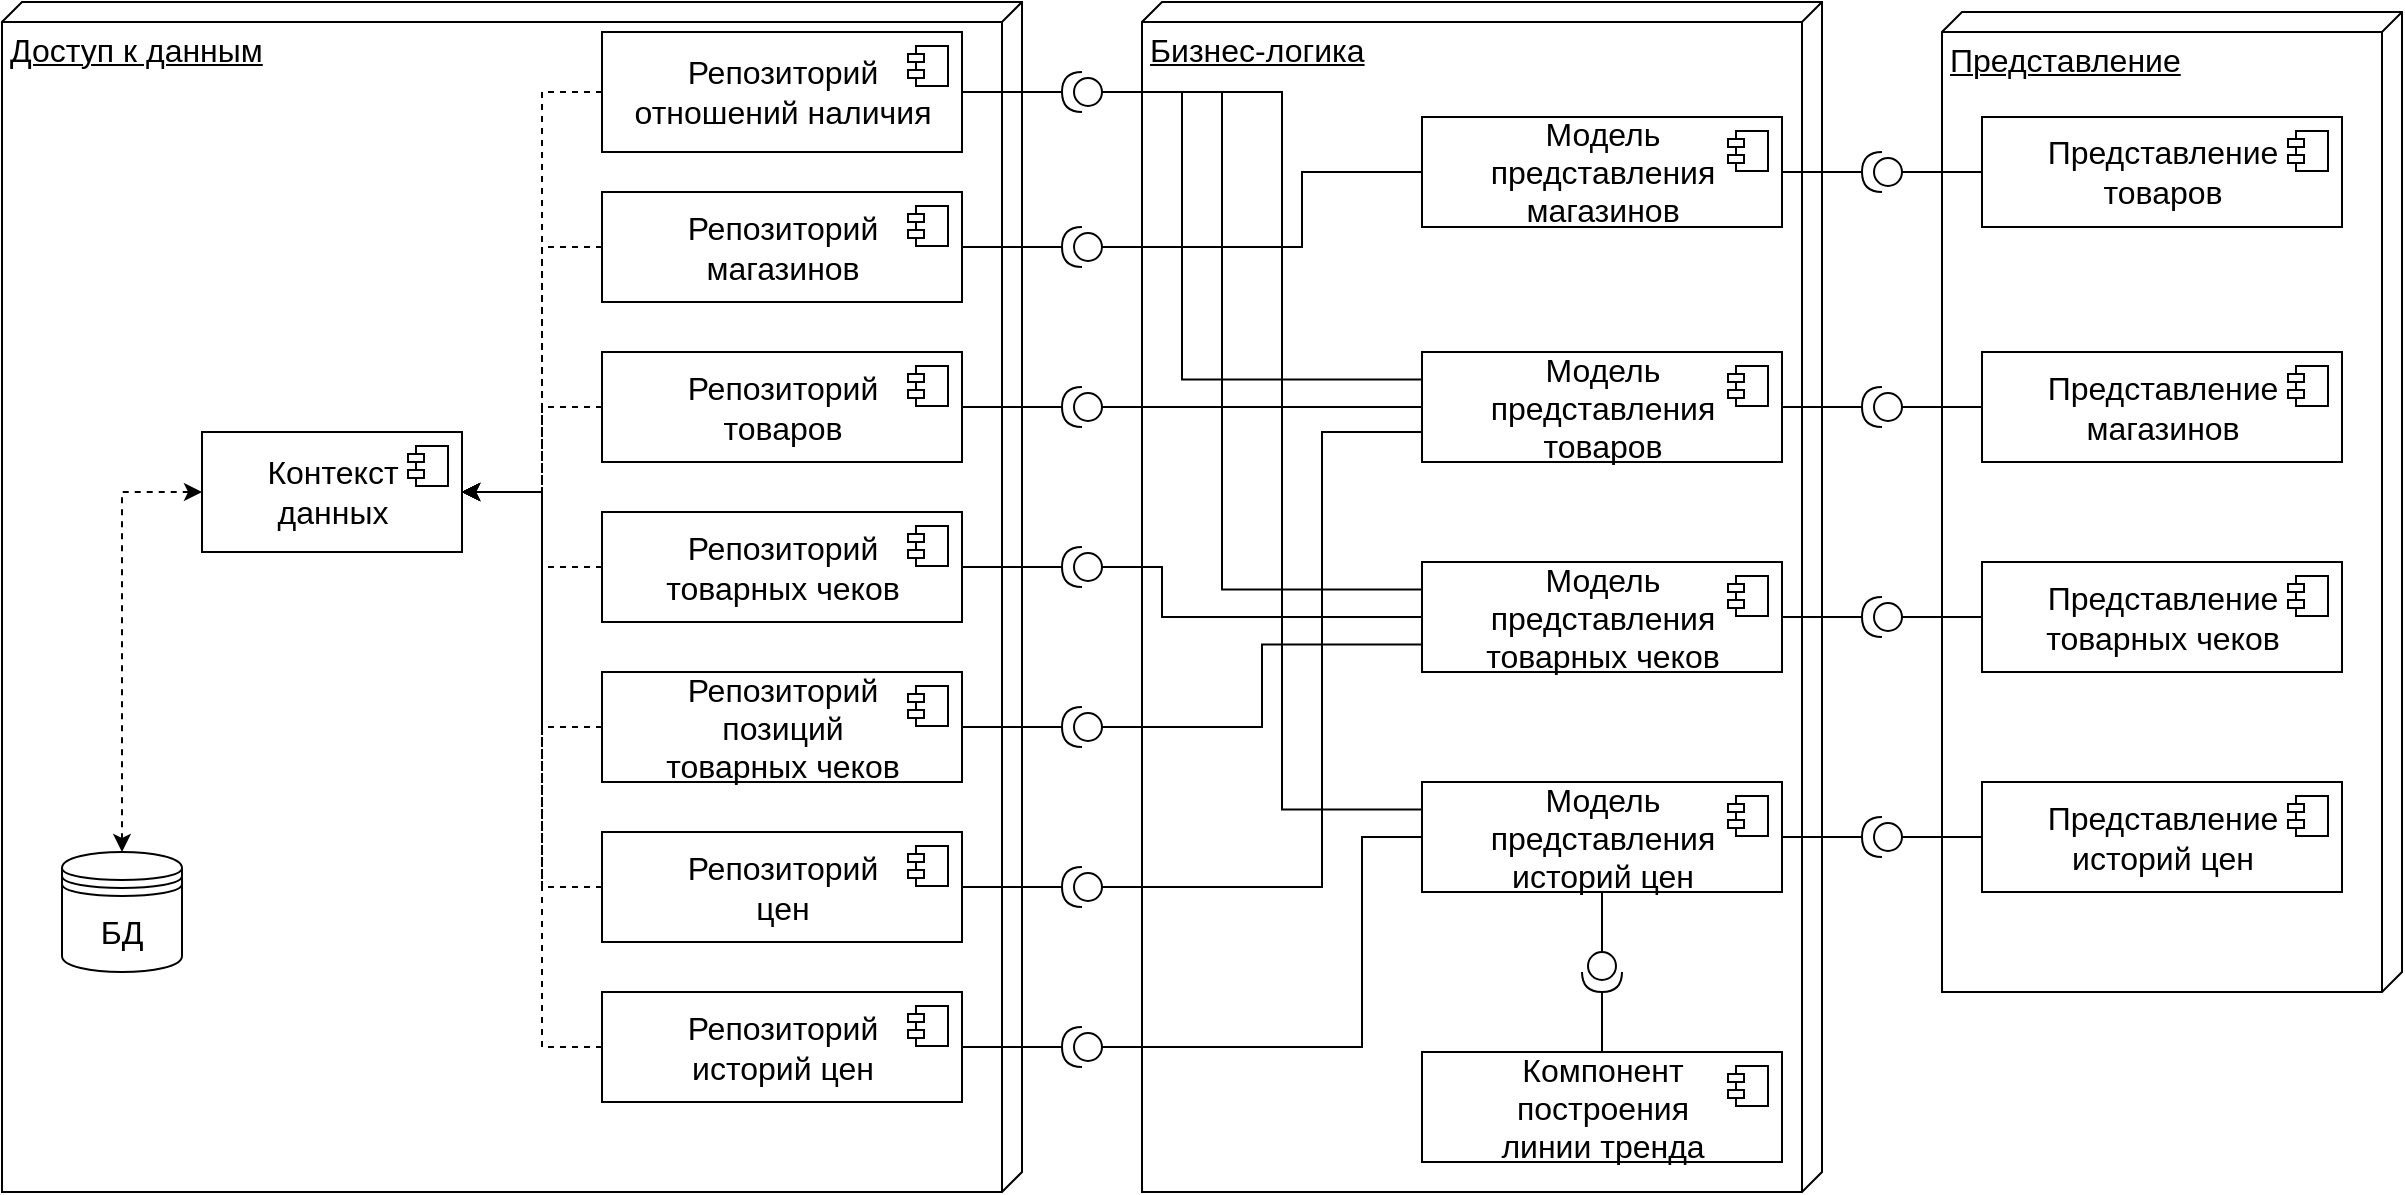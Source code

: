 <mxfile version="18.0.6" type="device"><diagram id="cAFp6scB9ZHnr3vbxid1" name="Страница 1"><mxGraphModel dx="1422" dy="865" grid="1" gridSize="10" guides="1" tooltips="1" connect="1" arrows="1" fold="1" page="1" pageScale="1" pageWidth="827" pageHeight="1169" math="0" shadow="0"><root><mxCell id="0"/><mxCell id="1" parent="0"/><mxCell id="_6xMY9cUNog-9c3ADYtb-3" value="&lt;font style=&quot;font-size: 16px;&quot;&gt;Доступ к данным&lt;/font&gt;" style="verticalAlign=top;align=left;spacingTop=8;spacingLeft=2;spacingRight=12;shape=cube;size=10;direction=south;fontStyle=4;html=1;" parent="1" vertex="1"><mxGeometry x="30" y="15" width="510" height="595" as="geometry"/></mxCell><mxCell id="_6xMY9cUNog-9c3ADYtb-2" value="&lt;font style=&quot;font-size: 16px;&quot;&gt;Бизнес-логика&lt;/font&gt;" style="verticalAlign=top;align=left;spacingTop=8;spacingLeft=2;spacingRight=12;shape=cube;size=10;direction=south;fontStyle=4;html=1;" parent="1" vertex="1"><mxGeometry x="600" y="15" width="340" height="595" as="geometry"/></mxCell><mxCell id="UYl5JBMglmQeXG2_WO-w-1" value="&lt;font style=&quot;font-size: 16px;&quot;&gt;Представление&lt;/font&gt;" style="verticalAlign=top;align=left;spacingTop=8;spacingLeft=2;spacingRight=12;shape=cube;size=10;direction=south;fontStyle=4;html=1;" parent="1" vertex="1"><mxGeometry x="1000" y="20" width="230" height="490" as="geometry"/></mxCell><mxCell id="v0jWVcCd659Fp_3LrVib-6" style="edgeStyle=orthogonalEdgeStyle;rounded=0;orthogonalLoop=1;jettySize=auto;html=1;exitX=0.5;exitY=0;exitDx=0;exitDy=0;entryX=0;entryY=0.5;entryDx=0;entryDy=0;dashed=1;endArrow=classic;endFill=1;startArrow=classic;startFill=1;" parent="1" source="v0jWVcCd659Fp_3LrVib-5" target="1C4anHPGnGaI00nx966t-7" edge="1"><mxGeometry relative="1" as="geometry"><mxPoint x="160" y="275" as="targetPoint"/></mxGeometry></mxCell><mxCell id="v0jWVcCd659Fp_3LrVib-5" value="&lt;font style=&quot;font-size: 16px;&quot;&gt;БД&lt;/font&gt;" style="shape=datastore;whiteSpace=wrap;html=1;" parent="1" vertex="1"><mxGeometry x="60" y="440" width="60" height="60" as="geometry"/></mxCell><mxCell id="1C4anHPGnGaI00nx966t-40" style="edgeStyle=orthogonalEdgeStyle;rounded=0;orthogonalLoop=1;jettySize=auto;html=1;exitX=1;exitY=0.5;exitDx=0;exitDy=0;exitPerimeter=0;entryX=1;entryY=0.5;entryDx=0;entryDy=0;endArrow=none;endFill=0;" parent="1" source="1C4anHPGnGaI00nx966t-4" target="1C4anHPGnGaI00nx966t-9" edge="1"><mxGeometry relative="1" as="geometry"/></mxCell><mxCell id="1C4anHPGnGaI00nx966t-80" style="edgeStyle=orthogonalEdgeStyle;rounded=0;orthogonalLoop=1;jettySize=auto;html=1;exitX=0;exitY=0.5;exitDx=0;exitDy=0;exitPerimeter=0;entryX=0;entryY=0.25;entryDx=0;entryDy=0;endArrow=none;endFill=0;elbow=vertical;" parent="1" source="1C4anHPGnGaI00nx966t-4" target="1C4anHPGnGaI00nx966t-30" edge="1"><mxGeometry relative="1" as="geometry"><Array as="points"><mxPoint x="620" y="60"/><mxPoint x="620" y="204"/></Array></mxGeometry></mxCell><mxCell id="1C4anHPGnGaI00nx966t-82" style="edgeStyle=orthogonalEdgeStyle;rounded=0;orthogonalLoop=1;jettySize=auto;html=1;exitX=0;exitY=0.5;exitDx=0;exitDy=0;exitPerimeter=0;entryX=0;entryY=0.25;entryDx=0;entryDy=0;endArrow=none;endFill=0;elbow=vertical;" parent="1" source="1C4anHPGnGaI00nx966t-4" target="1C4anHPGnGaI00nx966t-36" edge="1"><mxGeometry relative="1" as="geometry"><Array as="points"><mxPoint x="640" y="60"/><mxPoint x="640" y="309"/></Array></mxGeometry></mxCell><mxCell id="1C4anHPGnGaI00nx966t-84" style="edgeStyle=orthogonalEdgeStyle;rounded=0;orthogonalLoop=1;jettySize=auto;html=1;exitX=0;exitY=0.5;exitDx=0;exitDy=0;exitPerimeter=0;entryX=0;entryY=0.25;entryDx=0;entryDy=0;endArrow=none;endFill=0;elbow=vertical;" parent="1" source="1C4anHPGnGaI00nx966t-4" target="1C4anHPGnGaI00nx966t-38" edge="1"><mxGeometry relative="1" as="geometry"><Array as="points"><mxPoint x="670" y="60"/><mxPoint x="670" y="419"/></Array></mxGeometry></mxCell><mxCell id="1C4anHPGnGaI00nx966t-4" value="" style="shape=providedRequiredInterface;html=1;verticalLabelPosition=bottom;sketch=0;flipH=1;" parent="1" vertex="1"><mxGeometry x="560" y="50" width="20" height="20" as="geometry"/></mxCell><mxCell id="1C4anHPGnGaI00nx966t-7" value="&lt;div style=&quot;&quot;&gt;&lt;span style=&quot;font-size: 16px; background-color: initial;&quot;&gt;Контекст&lt;/span&gt;&lt;/div&gt;&lt;div style=&quot;&quot;&gt;&lt;span style=&quot;font-size: 16px; background-color: initial;&quot;&gt;данных&lt;/span&gt;&lt;/div&gt;" style="html=1;dropTarget=0;align=center;" parent="1" vertex="1"><mxGeometry x="130" y="230" width="130" height="60" as="geometry"/></mxCell><mxCell id="1C4anHPGnGaI00nx966t-8" value="" style="shape=module;jettyWidth=8;jettyHeight=4;" parent="1C4anHPGnGaI00nx966t-7" vertex="1"><mxGeometry x="1" width="20" height="20" relative="1" as="geometry"><mxPoint x="-27" y="7" as="offset"/></mxGeometry></mxCell><mxCell id="1C4anHPGnGaI00nx966t-23" style="edgeStyle=orthogonalEdgeStyle;rounded=0;orthogonalLoop=1;jettySize=auto;html=1;exitX=0;exitY=0.5;exitDx=0;exitDy=0;entryX=1;entryY=0.5;entryDx=0;entryDy=0;endArrow=classic;endFill=1;dashed=1;" parent="1" source="1C4anHPGnGaI00nx966t-9" target="1C4anHPGnGaI00nx966t-7" edge="1"><mxGeometry relative="1" as="geometry"><Array as="points"><mxPoint x="300" y="60"/><mxPoint x="300" y="260"/></Array></mxGeometry></mxCell><mxCell id="1C4anHPGnGaI00nx966t-9" value="&lt;font style=&quot;font-size: 16px;&quot;&gt;Репозиторий&lt;br&gt;отношений наличия&lt;br&gt;&lt;/font&gt;" style="html=1;dropTarget=0;" parent="1" vertex="1"><mxGeometry x="330" y="30" width="180" height="60" as="geometry"/></mxCell><mxCell id="1C4anHPGnGaI00nx966t-10" value="" style="shape=module;jettyWidth=8;jettyHeight=4;" parent="1C4anHPGnGaI00nx966t-9" vertex="1"><mxGeometry x="1" width="20" height="20" relative="1" as="geometry"><mxPoint x="-27" y="7" as="offset"/></mxGeometry></mxCell><mxCell id="1C4anHPGnGaI00nx966t-24" style="edgeStyle=orthogonalEdgeStyle;rounded=0;orthogonalLoop=1;jettySize=auto;html=1;exitX=0;exitY=0.5;exitDx=0;exitDy=0;entryX=1;entryY=0.5;entryDx=0;entryDy=0;dashed=1;endArrow=classic;endFill=1;" parent="1" source="1C4anHPGnGaI00nx966t-11" target="1C4anHPGnGaI00nx966t-7" edge="1"><mxGeometry relative="1" as="geometry"><Array as="points"><mxPoint x="300" y="138"/><mxPoint x="300" y="260"/></Array></mxGeometry></mxCell><mxCell id="1C4anHPGnGaI00nx966t-11" value="&lt;font style=&quot;font-size: 16px;&quot;&gt;Репозиторий&lt;br&gt;магазинов&lt;/font&gt;" style="html=1;dropTarget=0;" parent="1" vertex="1"><mxGeometry x="330" y="110" width="180" height="55" as="geometry"/></mxCell><mxCell id="1C4anHPGnGaI00nx966t-12" value="" style="shape=module;jettyWidth=8;jettyHeight=4;" parent="1C4anHPGnGaI00nx966t-11" vertex="1"><mxGeometry x="1" width="20" height="20" relative="1" as="geometry"><mxPoint x="-27" y="7" as="offset"/></mxGeometry></mxCell><mxCell id="1C4anHPGnGaI00nx966t-27" style="edgeStyle=orthogonalEdgeStyle;rounded=0;orthogonalLoop=1;jettySize=auto;html=1;exitX=0;exitY=0.5;exitDx=0;exitDy=0;dashed=1;endArrow=classic;endFill=1;entryX=1;entryY=0.5;entryDx=0;entryDy=0;" parent="1" source="1C4anHPGnGaI00nx966t-13" target="1C4anHPGnGaI00nx966t-7" edge="1"><mxGeometry relative="1" as="geometry"><mxPoint x="280" y="260" as="targetPoint"/><Array as="points"><mxPoint x="300" y="378"/><mxPoint x="300" y="260"/></Array></mxGeometry></mxCell><mxCell id="1C4anHPGnGaI00nx966t-13" value="&lt;span style=&quot;font-size: 16px;&quot;&gt;Репозиторий&lt;br&gt;позиций &lt;br&gt;товарных чеков&lt;/span&gt;" style="html=1;dropTarget=0;" parent="1" vertex="1"><mxGeometry x="330" y="350" width="180" height="55" as="geometry"/></mxCell><mxCell id="1C4anHPGnGaI00nx966t-14" value="" style="shape=module;jettyWidth=8;jettyHeight=4;" parent="1C4anHPGnGaI00nx966t-13" vertex="1"><mxGeometry x="1" width="20" height="20" relative="1" as="geometry"><mxPoint x="-27" y="7" as="offset"/></mxGeometry></mxCell><mxCell id="1C4anHPGnGaI00nx966t-25" style="edgeStyle=orthogonalEdgeStyle;rounded=0;orthogonalLoop=1;jettySize=auto;html=1;exitX=0;exitY=0.5;exitDx=0;exitDy=0;dashed=1;endArrow=classic;endFill=1;entryX=1;entryY=0.5;entryDx=0;entryDy=0;" parent="1" source="1C4anHPGnGaI00nx966t-15" target="1C4anHPGnGaI00nx966t-7" edge="1"><mxGeometry relative="1" as="geometry"><mxPoint x="280" y="260" as="targetPoint"/><Array as="points"><mxPoint x="300" y="218"/><mxPoint x="300" y="260"/></Array></mxGeometry></mxCell><mxCell id="1C4anHPGnGaI00nx966t-15" value="&lt;font style=&quot;font-size: 16px;&quot;&gt;Репозиторий&lt;br&gt;товаров&lt;br&gt;&lt;/font&gt;" style="html=1;dropTarget=0;" parent="1" vertex="1"><mxGeometry x="330" y="190" width="180" height="55" as="geometry"/></mxCell><mxCell id="1C4anHPGnGaI00nx966t-16" value="" style="shape=module;jettyWidth=8;jettyHeight=4;" parent="1C4anHPGnGaI00nx966t-15" vertex="1"><mxGeometry x="1" width="20" height="20" relative="1" as="geometry"><mxPoint x="-27" y="7" as="offset"/></mxGeometry></mxCell><mxCell id="1C4anHPGnGaI00nx966t-28" style="edgeStyle=orthogonalEdgeStyle;rounded=0;orthogonalLoop=1;jettySize=auto;html=1;exitX=0;exitY=0.5;exitDx=0;exitDy=0;entryX=1;entryY=0.5;entryDx=0;entryDy=0;dashed=1;endArrow=classic;endFill=1;" parent="1" source="1C4anHPGnGaI00nx966t-17" target="1C4anHPGnGaI00nx966t-7" edge="1"><mxGeometry relative="1" as="geometry"><Array as="points"><mxPoint x="300" y="458"/><mxPoint x="300" y="260"/></Array></mxGeometry></mxCell><mxCell id="1C4anHPGnGaI00nx966t-17" value="&lt;font style=&quot;font-size: 16px;&quot;&gt;Репозиторий&lt;br&gt;цен&lt;br&gt;&lt;/font&gt;" style="html=1;dropTarget=0;" parent="1" vertex="1"><mxGeometry x="330" y="430" width="180" height="55" as="geometry"/></mxCell><mxCell id="1C4anHPGnGaI00nx966t-18" value="" style="shape=module;jettyWidth=8;jettyHeight=4;" parent="1C4anHPGnGaI00nx966t-17" vertex="1"><mxGeometry x="1" width="20" height="20" relative="1" as="geometry"><mxPoint x="-27" y="7" as="offset"/></mxGeometry></mxCell><mxCell id="1C4anHPGnGaI00nx966t-29" style="edgeStyle=orthogonalEdgeStyle;rounded=0;orthogonalLoop=1;jettySize=auto;html=1;exitX=0;exitY=0.5;exitDx=0;exitDy=0;entryX=1;entryY=0.5;entryDx=0;entryDy=0;dashed=1;endArrow=classic;endFill=1;" parent="1" source="1C4anHPGnGaI00nx966t-19" target="1C4anHPGnGaI00nx966t-7" edge="1"><mxGeometry relative="1" as="geometry"><Array as="points"><mxPoint x="300" y="538"/><mxPoint x="300" y="260"/></Array></mxGeometry></mxCell><mxCell id="1C4anHPGnGaI00nx966t-19" value="&lt;font style=&quot;font-size: 16px;&quot;&gt;Репозиторий&lt;br&gt;историй цен&lt;br&gt;&lt;/font&gt;" style="html=1;dropTarget=0;" parent="1" vertex="1"><mxGeometry x="330" y="510" width="180" height="55" as="geometry"/></mxCell><mxCell id="1C4anHPGnGaI00nx966t-20" value="" style="shape=module;jettyWidth=8;jettyHeight=4;" parent="1C4anHPGnGaI00nx966t-19" vertex="1"><mxGeometry x="1" width="20" height="20" relative="1" as="geometry"><mxPoint x="-27" y="7" as="offset"/></mxGeometry></mxCell><mxCell id="1C4anHPGnGaI00nx966t-26" style="edgeStyle=orthogonalEdgeStyle;rounded=0;orthogonalLoop=1;jettySize=auto;html=1;exitX=0;exitY=0.5;exitDx=0;exitDy=0;entryX=1;entryY=0.5;entryDx=0;entryDy=0;dashed=1;endArrow=classic;endFill=1;" parent="1" source="1C4anHPGnGaI00nx966t-21" target="1C4anHPGnGaI00nx966t-7" edge="1"><mxGeometry relative="1" as="geometry"><Array as="points"><mxPoint x="300" y="298"/><mxPoint x="300" y="260"/></Array></mxGeometry></mxCell><mxCell id="1C4anHPGnGaI00nx966t-21" value="&lt;span style=&quot;font-size: 16px;&quot;&gt;Репозиторий&lt;br&gt;товарных чеков&lt;br&gt;&lt;/span&gt;" style="html=1;dropTarget=0;" parent="1" vertex="1"><mxGeometry x="330" y="270" width="180" height="55" as="geometry"/></mxCell><mxCell id="1C4anHPGnGaI00nx966t-22" value="" style="shape=module;jettyWidth=8;jettyHeight=4;" parent="1C4anHPGnGaI00nx966t-21" vertex="1"><mxGeometry x="1" width="20" height="20" relative="1" as="geometry"><mxPoint x="-27" y="7" as="offset"/></mxGeometry></mxCell><mxCell id="1C4anHPGnGaI00nx966t-30" value="&lt;font style=&quot;font-size: 16px;&quot;&gt;Модель&lt;br&gt;представления&lt;br&gt;товаров&lt;br&gt;&lt;/font&gt;" style="html=1;dropTarget=0;" parent="1" vertex="1"><mxGeometry x="740" y="190" width="180" height="55" as="geometry"/></mxCell><mxCell id="1C4anHPGnGaI00nx966t-31" value="" style="shape=module;jettyWidth=8;jettyHeight=4;" parent="1C4anHPGnGaI00nx966t-30" vertex="1"><mxGeometry x="1" width="20" height="20" relative="1" as="geometry"><mxPoint x="-27" y="7" as="offset"/></mxGeometry></mxCell><mxCell id="1C4anHPGnGaI00nx966t-32" value="&lt;font style=&quot;font-size: 16px;&quot;&gt;Представление&lt;br&gt;товаров&lt;/font&gt;" style="html=1;dropTarget=0;" parent="1" vertex="1"><mxGeometry x="1020" y="72.5" width="180" height="55" as="geometry"/></mxCell><mxCell id="1C4anHPGnGaI00nx966t-33" value="" style="shape=module;jettyWidth=8;jettyHeight=4;" parent="1C4anHPGnGaI00nx966t-32" vertex="1"><mxGeometry x="1" width="20" height="20" relative="1" as="geometry"><mxPoint x="-27" y="7" as="offset"/></mxGeometry></mxCell><mxCell id="1C4anHPGnGaI00nx966t-34" value="&lt;font style=&quot;font-size: 16px;&quot;&gt;Модель&lt;br&gt;представления&lt;br&gt;магазинов&lt;br&gt;&lt;/font&gt;" style="html=1;dropTarget=0;" parent="1" vertex="1"><mxGeometry x="740" y="72.5" width="180" height="55" as="geometry"/></mxCell><mxCell id="1C4anHPGnGaI00nx966t-35" value="" style="shape=module;jettyWidth=8;jettyHeight=4;" parent="1C4anHPGnGaI00nx966t-34" vertex="1"><mxGeometry x="1" width="20" height="20" relative="1" as="geometry"><mxPoint x="-27" y="7" as="offset"/></mxGeometry></mxCell><mxCell id="1C4anHPGnGaI00nx966t-36" value="&lt;span style=&quot;font-size: 16px;&quot;&gt;Модель&lt;br&gt;представления&lt;br&gt;товарных чеков&lt;br&gt;&lt;/span&gt;" style="html=1;dropTarget=0;" parent="1" vertex="1"><mxGeometry x="740" y="295" width="180" height="55" as="geometry"/></mxCell><mxCell id="1C4anHPGnGaI00nx966t-37" value="" style="shape=module;jettyWidth=8;jettyHeight=4;" parent="1C4anHPGnGaI00nx966t-36" vertex="1"><mxGeometry x="1" width="20" height="20" relative="1" as="geometry"><mxPoint x="-27" y="7" as="offset"/></mxGeometry></mxCell><mxCell id="1C4anHPGnGaI00nx966t-38" value="&lt;font style=&quot;font-size: 16px;&quot;&gt;Модель&lt;br&gt;представления&lt;br&gt;историй цен&lt;br&gt;&lt;/font&gt;" style="html=1;dropTarget=0;" parent="1" vertex="1"><mxGeometry x="740" y="405" width="180" height="55" as="geometry"/></mxCell><mxCell id="1C4anHPGnGaI00nx966t-39" value="" style="shape=module;jettyWidth=8;jettyHeight=4;" parent="1C4anHPGnGaI00nx966t-38" vertex="1"><mxGeometry x="1" width="20" height="20" relative="1" as="geometry"><mxPoint x="-27" y="7" as="offset"/></mxGeometry></mxCell><mxCell id="1C4anHPGnGaI00nx966t-52" style="edgeStyle=orthogonalEdgeStyle;rounded=0;orthogonalLoop=1;jettySize=auto;html=1;exitX=1;exitY=0.5;exitDx=0;exitDy=0;exitPerimeter=0;entryX=1;entryY=0.5;entryDx=0;entryDy=0;endArrow=none;endFill=0;" parent="1" source="1C4anHPGnGaI00nx966t-41" target="1C4anHPGnGaI00nx966t-11" edge="1"><mxGeometry relative="1" as="geometry"/></mxCell><mxCell id="1C4anHPGnGaI00nx966t-70" style="edgeStyle=orthogonalEdgeStyle;rounded=0;orthogonalLoop=1;jettySize=auto;html=1;exitX=0;exitY=0.5;exitDx=0;exitDy=0;exitPerimeter=0;entryX=0;entryY=0.5;entryDx=0;entryDy=0;endArrow=none;endFill=0;" parent="1" source="1C4anHPGnGaI00nx966t-41" target="1C4anHPGnGaI00nx966t-34" edge="1"><mxGeometry relative="1" as="geometry"><Array as="points"><mxPoint x="680" y="138"/><mxPoint x="680" y="100"/></Array></mxGeometry></mxCell><mxCell id="1C4anHPGnGaI00nx966t-41" value="" style="shape=providedRequiredInterface;html=1;verticalLabelPosition=bottom;sketch=0;flipH=1;" parent="1" vertex="1"><mxGeometry x="560" y="127.5" width="20" height="20" as="geometry"/></mxCell><mxCell id="1C4anHPGnGaI00nx966t-51" style="edgeStyle=orthogonalEdgeStyle;rounded=0;orthogonalLoop=1;jettySize=auto;html=1;exitX=1;exitY=0.5;exitDx=0;exitDy=0;exitPerimeter=0;entryX=1;entryY=0.5;entryDx=0;entryDy=0;endArrow=none;endFill=0;" parent="1" source="1C4anHPGnGaI00nx966t-42" target="1C4anHPGnGaI00nx966t-15" edge="1"><mxGeometry relative="1" as="geometry"/></mxCell><mxCell id="1C4anHPGnGaI00nx966t-77" style="edgeStyle=orthogonalEdgeStyle;rounded=0;orthogonalLoop=1;jettySize=auto;elbow=vertical;html=1;exitX=0;exitY=0.5;exitDx=0;exitDy=0;exitPerimeter=0;entryX=0;entryY=0.5;entryDx=0;entryDy=0;endArrow=none;endFill=0;" parent="1" source="1C4anHPGnGaI00nx966t-42" target="1C4anHPGnGaI00nx966t-30" edge="1"><mxGeometry relative="1" as="geometry"/></mxCell><mxCell id="1C4anHPGnGaI00nx966t-42" value="" style="shape=providedRequiredInterface;html=1;verticalLabelPosition=bottom;sketch=0;flipH=1;" parent="1" vertex="1"><mxGeometry x="560" y="207.5" width="20" height="20" as="geometry"/></mxCell><mxCell id="1C4anHPGnGaI00nx966t-50" style="edgeStyle=orthogonalEdgeStyle;rounded=0;orthogonalLoop=1;jettySize=auto;html=1;exitX=1;exitY=0.5;exitDx=0;exitDy=0;exitPerimeter=0;entryX=1;entryY=0.5;entryDx=0;entryDy=0;endArrow=none;endFill=0;" parent="1" source="1C4anHPGnGaI00nx966t-43" target="1C4anHPGnGaI00nx966t-21" edge="1"><mxGeometry relative="1" as="geometry"/></mxCell><mxCell id="1C4anHPGnGaI00nx966t-78" style="edgeStyle=orthogonalEdgeStyle;rounded=0;orthogonalLoop=1;jettySize=auto;html=1;exitX=0;exitY=0.5;exitDx=0;exitDy=0;exitPerimeter=0;entryX=0;entryY=0.5;entryDx=0;entryDy=0;endArrow=none;endFill=0;elbow=vertical;" parent="1" source="1C4anHPGnGaI00nx966t-43" target="1C4anHPGnGaI00nx966t-36" edge="1"><mxGeometry relative="1" as="geometry"><Array as="points"><mxPoint x="610" y="298"/><mxPoint x="610" y="322"/></Array></mxGeometry></mxCell><mxCell id="1C4anHPGnGaI00nx966t-43" value="" style="shape=providedRequiredInterface;html=1;verticalLabelPosition=bottom;sketch=0;flipH=1;" parent="1" vertex="1"><mxGeometry x="560" y="287.5" width="20" height="20" as="geometry"/></mxCell><mxCell id="1C4anHPGnGaI00nx966t-49" style="edgeStyle=orthogonalEdgeStyle;rounded=0;orthogonalLoop=1;jettySize=auto;html=1;exitX=1;exitY=0.5;exitDx=0;exitDy=0;exitPerimeter=0;entryX=1;entryY=0.5;entryDx=0;entryDy=0;endArrow=none;endFill=0;" parent="1" source="1C4anHPGnGaI00nx966t-44" target="1C4anHPGnGaI00nx966t-13" edge="1"><mxGeometry relative="1" as="geometry"/></mxCell><mxCell id="1C4anHPGnGaI00nx966t-81" style="edgeStyle=orthogonalEdgeStyle;rounded=0;orthogonalLoop=1;jettySize=auto;html=1;exitX=0;exitY=0.5;exitDx=0;exitDy=0;exitPerimeter=0;entryX=0;entryY=0.75;entryDx=0;entryDy=0;endArrow=none;endFill=0;elbow=vertical;" parent="1" source="1C4anHPGnGaI00nx966t-44" target="1C4anHPGnGaI00nx966t-36" edge="1"><mxGeometry relative="1" as="geometry"/></mxCell><mxCell id="1C4anHPGnGaI00nx966t-44" value="" style="shape=providedRequiredInterface;html=1;verticalLabelPosition=bottom;sketch=0;flipH=1;" parent="1" vertex="1"><mxGeometry x="560" y="367.5" width="20" height="20" as="geometry"/></mxCell><mxCell id="1C4anHPGnGaI00nx966t-48" style="edgeStyle=orthogonalEdgeStyle;rounded=0;orthogonalLoop=1;jettySize=auto;html=1;exitX=1;exitY=0.5;exitDx=0;exitDy=0;exitPerimeter=0;entryX=1;entryY=0.5;entryDx=0;entryDy=0;endArrow=none;endFill=0;" parent="1" source="1C4anHPGnGaI00nx966t-45" target="1C4anHPGnGaI00nx966t-17" edge="1"><mxGeometry relative="1" as="geometry"/></mxCell><mxCell id="1C4anHPGnGaI00nx966t-79" style="edgeStyle=orthogonalEdgeStyle;rounded=0;orthogonalLoop=1;jettySize=auto;html=1;exitX=0;exitY=0.5;exitDx=0;exitDy=0;exitPerimeter=0;entryX=0;entryY=0.75;entryDx=0;entryDy=0;endArrow=none;endFill=0;elbow=vertical;" parent="1" source="1C4anHPGnGaI00nx966t-45" target="1C4anHPGnGaI00nx966t-30" edge="1"><mxGeometry relative="1" as="geometry"><Array as="points"><mxPoint x="690" y="458"/><mxPoint x="690" y="230"/><mxPoint x="740" y="230"/></Array></mxGeometry></mxCell><mxCell id="1C4anHPGnGaI00nx966t-45" value="" style="shape=providedRequiredInterface;html=1;verticalLabelPosition=bottom;sketch=0;flipH=1;" parent="1" vertex="1"><mxGeometry x="560" y="447.5" width="20" height="20" as="geometry"/></mxCell><mxCell id="1C4anHPGnGaI00nx966t-47" style="edgeStyle=orthogonalEdgeStyle;rounded=0;orthogonalLoop=1;jettySize=auto;html=1;exitX=1;exitY=0.5;exitDx=0;exitDy=0;exitPerimeter=0;entryX=1;entryY=0.5;entryDx=0;entryDy=0;endArrow=none;endFill=0;" parent="1" source="1C4anHPGnGaI00nx966t-46" target="1C4anHPGnGaI00nx966t-19" edge="1"><mxGeometry relative="1" as="geometry"/></mxCell><mxCell id="1C4anHPGnGaI00nx966t-83" style="edgeStyle=orthogonalEdgeStyle;rounded=0;orthogonalLoop=1;jettySize=auto;html=1;exitX=0;exitY=0.5;exitDx=0;exitDy=0;exitPerimeter=0;entryX=0;entryY=0.5;entryDx=0;entryDy=0;endArrow=none;endFill=0;elbow=vertical;" parent="1" source="1C4anHPGnGaI00nx966t-46" target="1C4anHPGnGaI00nx966t-38" edge="1"><mxGeometry relative="1" as="geometry"><Array as="points"><mxPoint x="710" y="538"/><mxPoint x="710" y="432"/></Array></mxGeometry></mxCell><mxCell id="1C4anHPGnGaI00nx966t-46" value="" style="shape=providedRequiredInterface;html=1;verticalLabelPosition=bottom;sketch=0;flipH=1;" parent="1" vertex="1"><mxGeometry x="560" y="527.5" width="20" height="20" as="geometry"/></mxCell><mxCell id="1C4anHPGnGaI00nx966t-53" value="&lt;font style=&quot;font-size: 16px;&quot;&gt;Представление &lt;br&gt;магазинов&lt;/font&gt;" style="html=1;dropTarget=0;" parent="1" vertex="1"><mxGeometry x="1020" y="190" width="180" height="55" as="geometry"/></mxCell><mxCell id="1C4anHPGnGaI00nx966t-54" value="" style="shape=module;jettyWidth=8;jettyHeight=4;" parent="1C4anHPGnGaI00nx966t-53" vertex="1"><mxGeometry x="1" width="20" height="20" relative="1" as="geometry"><mxPoint x="-27" y="7" as="offset"/></mxGeometry></mxCell><mxCell id="1C4anHPGnGaI00nx966t-55" value="&lt;font style=&quot;font-size: 16px;&quot;&gt;Представление&lt;br&gt;товарных чеков&lt;br&gt;&lt;/font&gt;" style="html=1;dropTarget=0;" parent="1" vertex="1"><mxGeometry x="1020" y="295" width="180" height="55" as="geometry"/></mxCell><mxCell id="1C4anHPGnGaI00nx966t-56" value="" style="shape=module;jettyWidth=8;jettyHeight=4;" parent="1C4anHPGnGaI00nx966t-55" vertex="1"><mxGeometry x="1" width="20" height="20" relative="1" as="geometry"><mxPoint x="-27" y="7" as="offset"/></mxGeometry></mxCell><mxCell id="1C4anHPGnGaI00nx966t-57" value="&lt;font style=&quot;font-size: 16px;&quot;&gt;Представление&lt;br&gt;историй цен&lt;/font&gt;" style="html=1;dropTarget=0;" parent="1" vertex="1"><mxGeometry x="1020" y="405" width="180" height="55" as="geometry"/></mxCell><mxCell id="1C4anHPGnGaI00nx966t-58" value="" style="shape=module;jettyWidth=8;jettyHeight=4;" parent="1C4anHPGnGaI00nx966t-57" vertex="1"><mxGeometry x="1" width="20" height="20" relative="1" as="geometry"><mxPoint x="-27" y="7" as="offset"/></mxGeometry></mxCell><mxCell id="1C4anHPGnGaI00nx966t-71" value="&lt;font style=&quot;font-size: 16px;&quot;&gt;Компонент &lt;br&gt;построения &lt;br&gt;линии тренда&lt;/font&gt;" style="html=1;dropTarget=0;" parent="1" vertex="1"><mxGeometry x="740" y="540" width="180" height="55" as="geometry"/></mxCell><mxCell id="1C4anHPGnGaI00nx966t-72" value="" style="shape=module;jettyWidth=8;jettyHeight=4;" parent="1C4anHPGnGaI00nx966t-71" vertex="1"><mxGeometry x="1" width="20" height="20" relative="1" as="geometry"><mxPoint x="-27" y="7" as="offset"/></mxGeometry></mxCell><mxCell id="1C4anHPGnGaI00nx966t-75" style="edgeStyle=elbowEdgeStyle;rounded=0;orthogonalLoop=1;jettySize=auto;elbow=vertical;html=1;exitX=1;exitY=0.5;exitDx=0;exitDy=0;exitPerimeter=0;entryX=0.5;entryY=0;entryDx=0;entryDy=0;endArrow=none;endFill=0;" parent="1" source="1C4anHPGnGaI00nx966t-74" target="1C4anHPGnGaI00nx966t-71" edge="1"><mxGeometry relative="1" as="geometry"/></mxCell><mxCell id="1C4anHPGnGaI00nx966t-76" style="edgeStyle=elbowEdgeStyle;rounded=0;orthogonalLoop=1;jettySize=auto;elbow=vertical;html=1;exitX=0;exitY=0.5;exitDx=0;exitDy=0;exitPerimeter=0;entryX=0.5;entryY=1;entryDx=0;entryDy=0;endArrow=none;endFill=0;" parent="1" source="1C4anHPGnGaI00nx966t-74" target="1C4anHPGnGaI00nx966t-38" edge="1"><mxGeometry relative="1" as="geometry"/></mxCell><mxCell id="1C4anHPGnGaI00nx966t-74" value="" style="shape=providedRequiredInterface;html=1;verticalLabelPosition=bottom;sketch=0;flipH=1;direction=south;" parent="1" vertex="1"><mxGeometry x="820" y="490" width="20" height="20" as="geometry"/></mxCell><mxCell id="1C4anHPGnGaI00nx966t-97" style="edgeStyle=orthogonalEdgeStyle;rounded=0;orthogonalLoop=1;jettySize=auto;html=1;exitX=1;exitY=0.5;exitDx=0;exitDy=0;exitPerimeter=0;entryX=1;entryY=0.5;entryDx=0;entryDy=0;endArrow=none;endFill=0;elbow=vertical;" parent="1" source="1C4anHPGnGaI00nx966t-87" target="1C4anHPGnGaI00nx966t-38" edge="1"><mxGeometry relative="1" as="geometry"/></mxCell><mxCell id="1C4anHPGnGaI00nx966t-98" style="edgeStyle=orthogonalEdgeStyle;rounded=0;orthogonalLoop=1;jettySize=auto;html=1;exitX=0;exitY=0.5;exitDx=0;exitDy=0;exitPerimeter=0;entryX=0;entryY=0.5;entryDx=0;entryDy=0;endArrow=none;endFill=0;elbow=vertical;" parent="1" source="1C4anHPGnGaI00nx966t-87" target="1C4anHPGnGaI00nx966t-57" edge="1"><mxGeometry relative="1" as="geometry"/></mxCell><mxCell id="1C4anHPGnGaI00nx966t-87" value="" style="shape=providedRequiredInterface;html=1;verticalLabelPosition=bottom;sketch=0;flipH=1;" parent="1" vertex="1"><mxGeometry x="960" y="422.5" width="20" height="20" as="geometry"/></mxCell><mxCell id="1C4anHPGnGaI00nx966t-95" style="edgeStyle=orthogonalEdgeStyle;rounded=0;orthogonalLoop=1;jettySize=auto;html=1;exitX=1;exitY=0.5;exitDx=0;exitDy=0;exitPerimeter=0;entryX=1;entryY=0.5;entryDx=0;entryDy=0;endArrow=none;endFill=0;elbow=vertical;" parent="1" source="1C4anHPGnGaI00nx966t-88" target="1C4anHPGnGaI00nx966t-36" edge="1"><mxGeometry relative="1" as="geometry"/></mxCell><mxCell id="1C4anHPGnGaI00nx966t-96" style="edgeStyle=orthogonalEdgeStyle;rounded=0;orthogonalLoop=1;jettySize=auto;html=1;exitX=0;exitY=0.5;exitDx=0;exitDy=0;exitPerimeter=0;entryX=0;entryY=0.5;entryDx=0;entryDy=0;endArrow=none;endFill=0;elbow=vertical;" parent="1" source="1C4anHPGnGaI00nx966t-88" target="1C4anHPGnGaI00nx966t-55" edge="1"><mxGeometry relative="1" as="geometry"/></mxCell><mxCell id="1C4anHPGnGaI00nx966t-88" value="" style="shape=providedRequiredInterface;html=1;verticalLabelPosition=bottom;sketch=0;flipH=1;" parent="1" vertex="1"><mxGeometry x="960" y="312.5" width="20" height="20" as="geometry"/></mxCell><mxCell id="1C4anHPGnGaI00nx966t-93" style="edgeStyle=orthogonalEdgeStyle;rounded=0;orthogonalLoop=1;jettySize=auto;html=1;exitX=1;exitY=0.5;exitDx=0;exitDy=0;exitPerimeter=0;entryX=1;entryY=0.5;entryDx=0;entryDy=0;endArrow=none;endFill=0;elbow=vertical;" parent="1" source="1C4anHPGnGaI00nx966t-89" target="1C4anHPGnGaI00nx966t-30" edge="1"><mxGeometry relative="1" as="geometry"/></mxCell><mxCell id="1C4anHPGnGaI00nx966t-94" style="edgeStyle=orthogonalEdgeStyle;rounded=0;orthogonalLoop=1;jettySize=auto;html=1;exitX=0;exitY=0.5;exitDx=0;exitDy=0;exitPerimeter=0;entryX=0;entryY=0.5;entryDx=0;entryDy=0;endArrow=none;endFill=0;elbow=vertical;" parent="1" source="1C4anHPGnGaI00nx966t-89" target="1C4anHPGnGaI00nx966t-53" edge="1"><mxGeometry relative="1" as="geometry"/></mxCell><mxCell id="1C4anHPGnGaI00nx966t-89" value="" style="shape=providedRequiredInterface;html=1;verticalLabelPosition=bottom;sketch=0;flipH=1;" parent="1" vertex="1"><mxGeometry x="960" y="207.5" width="20" height="20" as="geometry"/></mxCell><mxCell id="1C4anHPGnGaI00nx966t-91" style="edgeStyle=orthogonalEdgeStyle;rounded=0;orthogonalLoop=1;jettySize=auto;html=1;exitX=1;exitY=0.5;exitDx=0;exitDy=0;exitPerimeter=0;entryX=1;entryY=0.5;entryDx=0;entryDy=0;endArrow=none;endFill=0;elbow=vertical;" parent="1" source="1C4anHPGnGaI00nx966t-90" target="1C4anHPGnGaI00nx966t-34" edge="1"><mxGeometry relative="1" as="geometry"/></mxCell><mxCell id="1C4anHPGnGaI00nx966t-92" style="edgeStyle=orthogonalEdgeStyle;rounded=0;orthogonalLoop=1;jettySize=auto;html=1;exitX=0;exitY=0.5;exitDx=0;exitDy=0;exitPerimeter=0;entryX=0;entryY=0.5;entryDx=0;entryDy=0;endArrow=none;endFill=0;elbow=vertical;" parent="1" source="1C4anHPGnGaI00nx966t-90" target="1C4anHPGnGaI00nx966t-32" edge="1"><mxGeometry relative="1" as="geometry"/></mxCell><mxCell id="1C4anHPGnGaI00nx966t-90" value="" style="shape=providedRequiredInterface;html=1;verticalLabelPosition=bottom;sketch=0;flipH=1;" parent="1" vertex="1"><mxGeometry x="960" y="90" width="20" height="20" as="geometry"/></mxCell></root></mxGraphModel></diagram></mxfile>